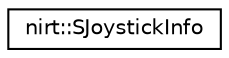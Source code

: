 digraph "Graphical Class Hierarchy"
{
 // LATEX_PDF_SIZE
  edge [fontname="Helvetica",fontsize="10",labelfontname="Helvetica",labelfontsize="10"];
  node [fontname="Helvetica",fontsize="10",shape=record];
  rankdir="LR";
  Node0 [label="nirt::SJoystickInfo",height=0.2,width=0.4,color="black", fillcolor="white", style="filled",URL="$structnirt_1_1SJoystickInfo.html",tooltip="Information on a joystick, returned from nirt::NirtcppDevice::activateJoysticks()"];
}
